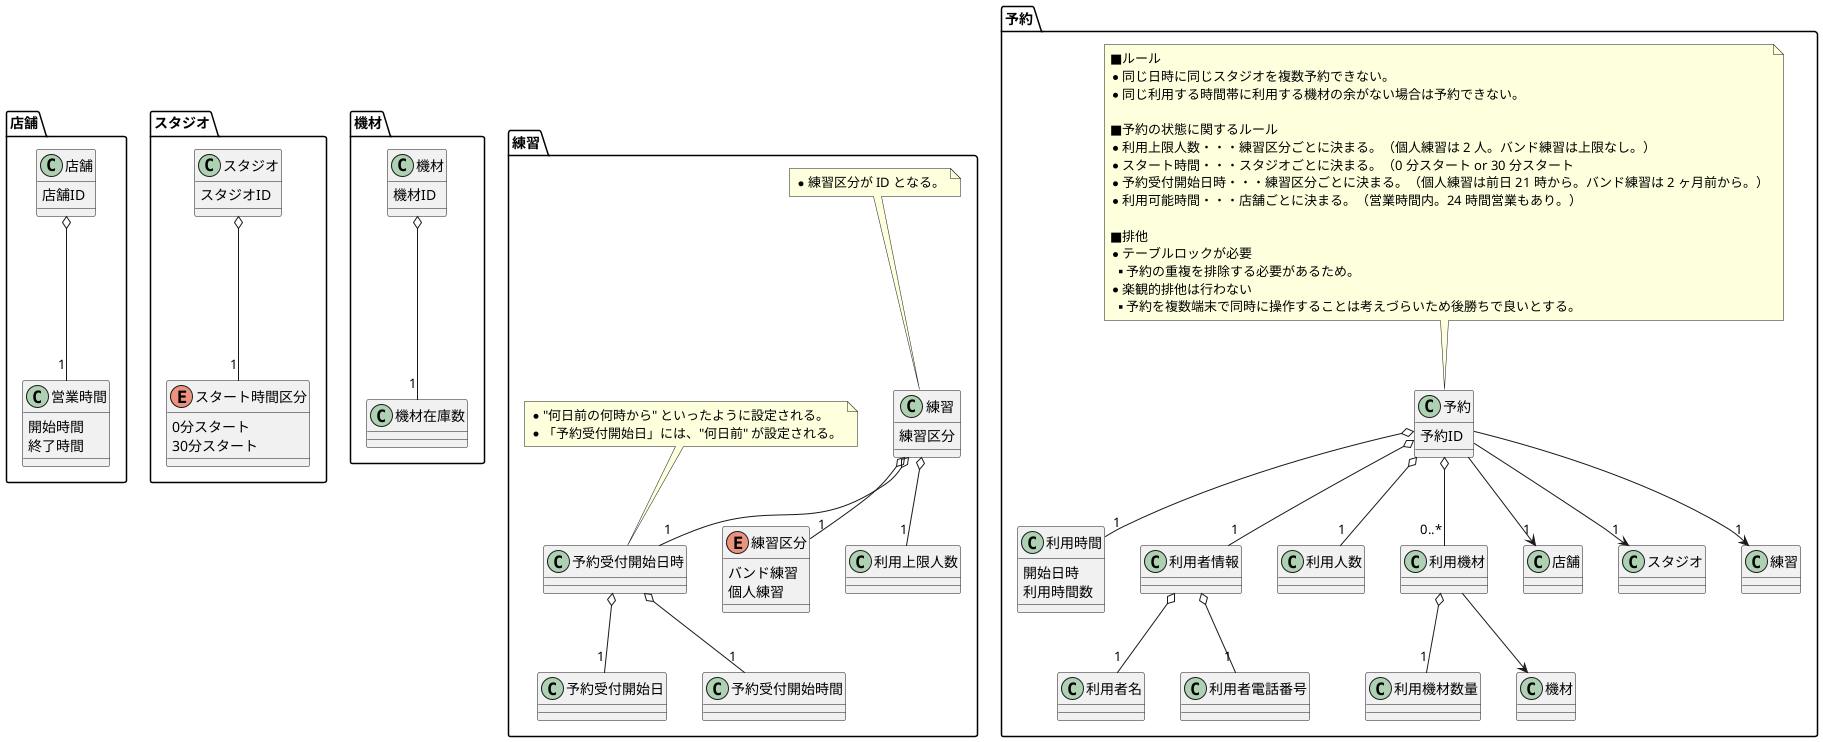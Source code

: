 @startuml DomainModel

package 店舗 {
    class 店舗 {
        店舗ID
    }

    class 営業時間 {
        開始時間
        終了時間
    }

    店舗 o-- "1" 営業時間
}

package スタジオ {
    class スタジオ {
        スタジオID
    }

    enum スタート時間区分 {
        0分スタート
        30分スタート
    }

    スタジオ o-- "1" スタート時間区分
}

package 機材 {
    class 機材 {
        機材ID
    }

    class 機材在庫数

    機材 o-- "1" 機材在庫数
}

package 練習 {
    class 練習 {
        練習区分
    }

    enum 練習区分 {
        バンド練習
        個人練習
    }

    class 利用上限人数

    class 予約受付開始日時
    class 予約受付開始日
    class 予約受付開始時間
    予約受付開始日時 o-- "1" 予約受付開始日
    予約受付開始日時 o-- "1" 予約受付開始時間
    
    練習 o-- "1" 練習区分
    練習 o-- "1" 利用上限人数
    練習 o-- "1" 予約受付開始日時

    note top of 練習
    * 練習区分が ID となる。
    end note

    note top of 予約受付開始日時
    * "何日前の何時から" といったように設定される。
    * 「予約受付開始日」には、"何日前" が設定される。 
    end note
}

package 予約 {
    class 予約 {
        予約ID
    }

    class 利用時間 {
        開始日時
        利用時間数
    }

    class 利用者情報
    class 利用者名
    class 利用者電話番号
    利用者情報 o-- "1" 利用者名
    利用者情報 o-- "1" 利用者電話番号

    class 利用人数

    class 利用機材
    class 利用機材数量
    利用機材 --> 機材
    利用機材 o-- "1" 利用機材数量

    予約 --> "1" 店舗
    予約 --> "1" スタジオ
    予約 o-- "1" 利用時間
    予約 o-- "1" 利用者情報
    予約 o-- "1" 利用人数
    予約 --> "1" 練習
    予約 o-- "0..*" 利用機材

    note top of 予約
    ■ルール
    * 同じ日時に同じスタジオを複数予約できない。
    * 同じ利用する時間帯に利用する機材の余がない場合は予約できない。

    ■予約の状態に関するルール
    * 利用上限人数・・・練習区分ごとに決まる。（個人練習は 2 人。バンド練習は上限なし。）
    * スタート時間・・・スタジオごとに決まる。（0 分スタート or 30 分スタート
    * 予約受付開始日時・・・練習区分ごとに決まる。（個人練習は前日 21 時から。バンド練習は 2 ヶ月前から。）
    * 利用可能時間・・・店舗ごとに決まる。（営業時間内。24 時間営業もあり。）  

    ■排他
    * テーブルロックが必要
    ** 予約の重複を排除する必要があるため。
    * 楽観的排他は行わない
    ** 予約を複数端末で同時に操作することは考えづらいため後勝ちで良いとする。
    end note
}

@enduml
